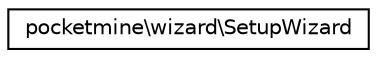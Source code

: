 digraph "Graphical Class Hierarchy"
{
 // INTERACTIVE_SVG=YES
 // LATEX_PDF_SIZE
  edge [fontname="Helvetica",fontsize="10",labelfontname="Helvetica",labelfontsize="10"];
  node [fontname="Helvetica",fontsize="10",shape=record];
  rankdir="LR";
  Node0 [label="pocketmine\\wizard\\SetupWizard",height=0.2,width=0.4,color="black", fillcolor="white", style="filled",URL="$d7/dde/classpocketmine_1_1wizard_1_1_setup_wizard.html",tooltip=" "];
}
